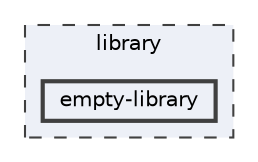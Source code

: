 digraph "library/empty-library"
{
 // LATEX_PDF_SIZE
  bgcolor="transparent";
  edge [fontname=Helvetica,fontsize=10,labelfontname=Helvetica,labelfontsize=10];
  node [fontname=Helvetica,fontsize=10,shape=box,height=0.2,width=0.4];
  compound=true
  subgraph clusterdir_e3d620c6b6fdb93ed3bc6186215bde2e {
    graph [ bgcolor="#edf0f7", pencolor="grey25", label="library", fontname=Helvetica,fontsize=10 style="filled,dashed", URL="dir_e3d620c6b6fdb93ed3bc6186215bde2e.html",tooltip=""]
  dir_69ec38171b2f8e2ed52c3146e8b4df40 [label="empty-library", fillcolor="#edf0f7", color="grey25", style="filled,bold", URL="dir_69ec38171b2f8e2ed52c3146e8b4df40.html",tooltip=""];
  }
}
